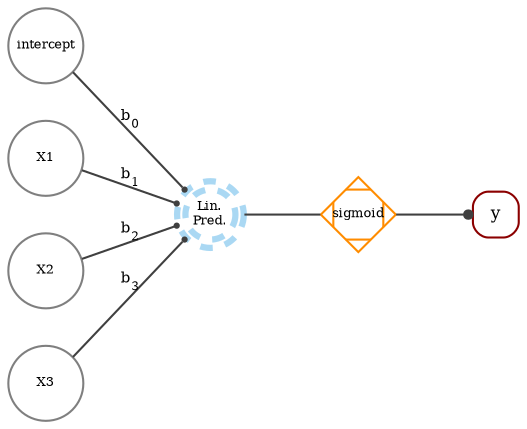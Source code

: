 digraph logreg {
  bgcolor="transparent"
  rankdir=LR;
  node [shape=circle color=gray50];
  input_bias[label="intercept" fixedsize=True fontsize =6 width=.5];
  X1 [label="X1" fixedsize=True fontsize =6 width=.5];
  X2 [label="X2" fixedsize=True fontsize =6 width=.5];
  X3 [label="X3" fixedsize=True fontsize =6 width=.5];
  
  
  input_bias -> lp [label=<b<sub>0</sub>> arrowhead="dot" arrowsize=0.25 minlen=.10 fontsize=7 color=gray25];
  X1 -> lp [label=<b<sub>1</sub>> arrowhead="dot" arrowsize=0.25 minlen=1 fontsize=7 color=gray25];
  X2 -> lp [label=<b<sub>2</sub>> arrowhead="dot" arrowsize=0.25 minlen=1 fontsize=7 color=gray25];
  X3 -> lp [label=<b<sub>3</sub>> arrowhead="dot" arrowsize=0.25 minlen=1 fontsize=7 color=gray25];
  
  lp [label="Lin.\nPred." fixedsize=True fontsize =6 width=.33 color = "#56B4E980" shape=doublecircle style=dashed penwidth=3];
  
  activation [label="sigmoid" fixedsize=True fontsize =6 width=.5 color = "darkorange" shape=Mdiamond];
  
  lp -> activation [arrowhead="none" arrowsize=0.5 minlen=1 color=gray25];
  
  activation -> output [label="" arrowhead="dot" arrowsize=0.5 minlen=1 color=gray25];
  
  output [label="y" fixedsize=True fontsize =8 width=.3 color="darkred" shape=square style=rounded];
}